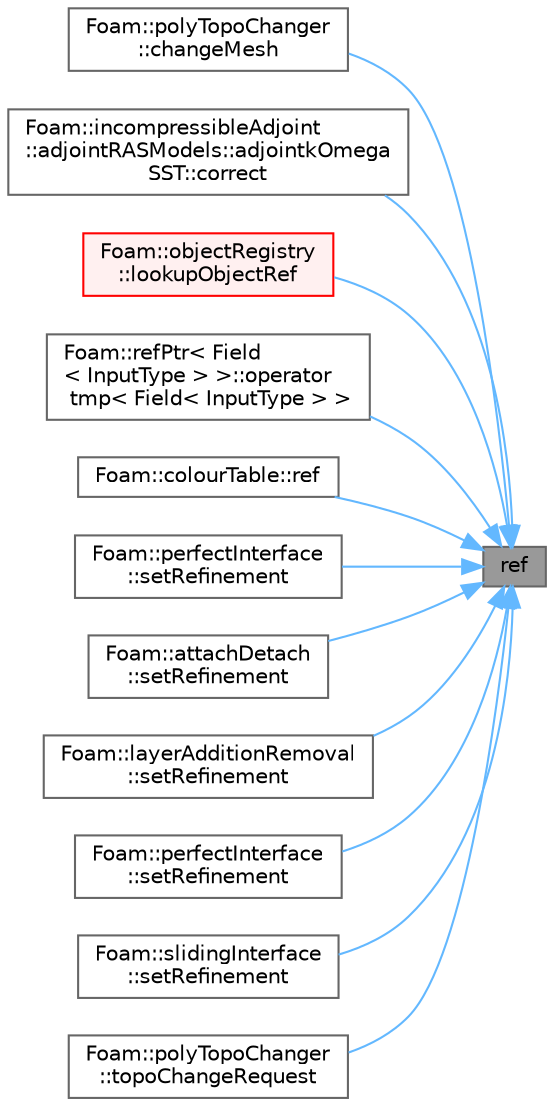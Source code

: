 digraph "ref"
{
 // LATEX_PDF_SIZE
  bgcolor="transparent";
  edge [fontname=Helvetica,fontsize=10,labelfontname=Helvetica,labelfontsize=10];
  node [fontname=Helvetica,fontsize=10,shape=box,height=0.2,width=0.4];
  rankdir="RL";
  Node1 [id="Node000001",label="ref",height=0.2,width=0.4,color="gray40", fillcolor="grey60", style="filled", fontcolor="black",tooltip=" "];
  Node1 -> Node2 [id="edge1_Node000001_Node000002",dir="back",color="steelblue1",style="solid",tooltip=" "];
  Node2 [id="Node000002",label="Foam::polyTopoChanger\l::changeMesh",height=0.2,width=0.4,color="grey40", fillcolor="white", style="filled",URL="$classFoam_1_1polyTopoChanger.html#ab42e5233705f618d6994589102b1103c",tooltip=" "];
  Node1 -> Node3 [id="edge2_Node000001_Node000003",dir="back",color="steelblue1",style="solid",tooltip=" "];
  Node3 [id="Node000003",label="Foam::incompressibleAdjoint\l::adjointRASModels::adjointkOmega\lSST::correct",height=0.2,width=0.4,color="grey40", fillcolor="white", style="filled",URL="$classFoam_1_1incompressibleAdjoint_1_1adjointRASModels_1_1adjointkOmegaSST.html#a3ae44b28050c3aa494c1d8e18cf618c1",tooltip=" "];
  Node1 -> Node4 [id="edge3_Node000001_Node000004",dir="back",color="steelblue1",style="solid",tooltip=" "];
  Node4 [id="Node000004",label="Foam::objectRegistry\l::lookupObjectRef",height=0.2,width=0.4,color="red", fillcolor="#FFF0F0", style="filled",URL="$classFoam_1_1objectRegistry.html#ad520f69dbf3994488dfaba4b30c53b79",tooltip=" "];
  Node1 -> Node10 [id="edge4_Node000001_Node000010",dir="back",color="steelblue1",style="solid",tooltip=" "];
  Node10 [id="Node000010",label="Foam::refPtr\< Field\l\< InputType \> \>::operator\l tmp\< Field\< InputType \> \>",height=0.2,width=0.4,color="grey40", fillcolor="white", style="filled",URL="$classFoam_1_1refPtr.html#adf85c226989e81a9d5a227359b59ba7a",tooltip=" "];
  Node1 -> Node11 [id="edge5_Node000001_Node000011",dir="back",color="steelblue1",style="solid",tooltip=" "];
  Node11 [id="Node000011",label="Foam::colourTable::ref",height=0.2,width=0.4,color="grey40", fillcolor="white", style="filled",URL="$classFoam_1_1colourTable.html#aa9a1e3f1a9c4fdda08b2ffe5c1a7bb2d",tooltip=" "];
  Node1 -> Node12 [id="edge6_Node000001_Node000012",dir="back",color="steelblue1",style="solid",tooltip=" "];
  Node12 [id="Node000012",label="Foam::perfectInterface\l::setRefinement",height=0.2,width=0.4,color="grey40", fillcolor="white", style="filled",URL="$classFoam_1_1perfectInterface.html#a7253b581bef08b26159ea0e738a8883a",tooltip=" "];
  Node1 -> Node13 [id="edge7_Node000001_Node000013",dir="back",color="steelblue1",style="solid",tooltip=" "];
  Node13 [id="Node000013",label="Foam::attachDetach\l::setRefinement",height=0.2,width=0.4,color="grey40", fillcolor="white", style="filled",URL="$classFoam_1_1attachDetach.html#aadadb4738345f2cf19cc7fc0dd3ad3ff",tooltip=" "];
  Node1 -> Node14 [id="edge8_Node000001_Node000014",dir="back",color="steelblue1",style="solid",tooltip=" "];
  Node14 [id="Node000014",label="Foam::layerAdditionRemoval\l::setRefinement",height=0.2,width=0.4,color="grey40", fillcolor="white", style="filled",URL="$classFoam_1_1layerAdditionRemoval.html#aadadb4738345f2cf19cc7fc0dd3ad3ff",tooltip=" "];
  Node1 -> Node15 [id="edge9_Node000001_Node000015",dir="back",color="steelblue1",style="solid",tooltip=" "];
  Node15 [id="Node000015",label="Foam::perfectInterface\l::setRefinement",height=0.2,width=0.4,color="grey40", fillcolor="white", style="filled",URL="$classFoam_1_1perfectInterface.html#aadadb4738345f2cf19cc7fc0dd3ad3ff",tooltip=" "];
  Node1 -> Node16 [id="edge10_Node000001_Node000016",dir="back",color="steelblue1",style="solid",tooltip=" "];
  Node16 [id="Node000016",label="Foam::slidingInterface\l::setRefinement",height=0.2,width=0.4,color="grey40", fillcolor="white", style="filled",URL="$classFoam_1_1slidingInterface.html#aadadb4738345f2cf19cc7fc0dd3ad3ff",tooltip=" "];
  Node1 -> Node17 [id="edge11_Node000001_Node000017",dir="back",color="steelblue1",style="solid",tooltip=" "];
  Node17 [id="Node000017",label="Foam::polyTopoChanger\l::topoChangeRequest",height=0.2,width=0.4,color="grey40", fillcolor="white", style="filled",URL="$classFoam_1_1polyTopoChanger.html#a38bb5f66d48be41017998924e5614a05",tooltip=" "];
}

